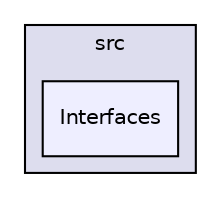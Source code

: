 digraph "data/Ipopt-3.12.8/Ipopt/src/Interfaces" {
  compound=true
  node [ fontsize="10", fontname="Helvetica"];
  edge [ labelfontsize="10", labelfontname="Helvetica"];
  subgraph clusterdir_c4a3d6b1c51131dff4e5467232098667 {
    graph [ bgcolor="#ddddee", pencolor="black", label="src" fontname="Helvetica", fontsize="10", URL="dir_c4a3d6b1c51131dff4e5467232098667.html"]
  dir_85eb168a0c16da04b470dcec8620873c [shape=box, label="Interfaces", style="filled", fillcolor="#eeeeff", pencolor="black", URL="dir_85eb168a0c16da04b470dcec8620873c.html"];
  }
}
